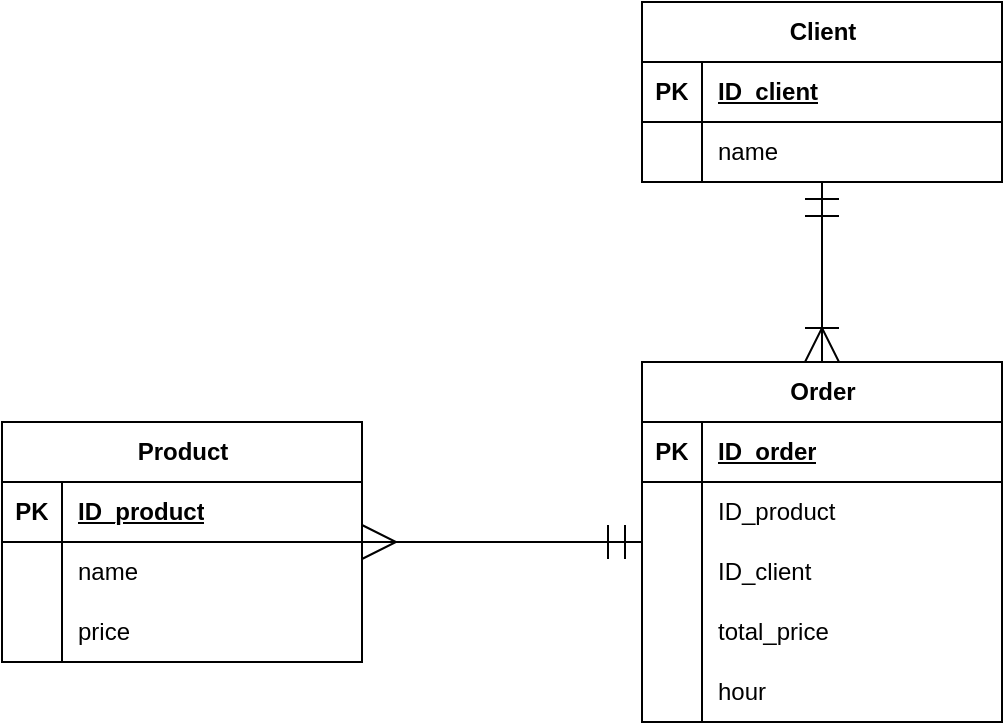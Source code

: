 <mxfile>
    <diagram name="Página-1" id="CcidmSdeWCC09bA6MIdV">
        <mxGraphModel dx="1020" dy="787" grid="1" gridSize="10" guides="1" tooltips="1" connect="1" arrows="1" fold="1" page="1" pageScale="1" pageWidth="827" pageHeight="1169" math="0" shadow="0">
            <root>
                <mxCell id="0"/>
                <mxCell id="1" parent="0"/>
                <mxCell id="qt5jRmBN9X7DxzQ9d5Za-1" value="Product" style="shape=table;startSize=30;container=1;collapsible=1;childLayout=tableLayout;fixedRows=1;rowLines=0;fontStyle=1;align=center;resizeLast=1;html=1;" parent="1" vertex="1">
                    <mxGeometry x="40" y="380" width="180" height="120" as="geometry"/>
                </mxCell>
                <mxCell id="qt5jRmBN9X7DxzQ9d5Za-2" value="" style="shape=tableRow;horizontal=0;startSize=0;swimlaneHead=0;swimlaneBody=0;fillColor=none;collapsible=0;dropTarget=0;points=[[0,0.5],[1,0.5]];portConstraint=eastwest;top=0;left=0;right=0;bottom=1;" parent="qt5jRmBN9X7DxzQ9d5Za-1" vertex="1">
                    <mxGeometry y="30" width="180" height="30" as="geometry"/>
                </mxCell>
                <mxCell id="qt5jRmBN9X7DxzQ9d5Za-3" value="PK" style="shape=partialRectangle;connectable=0;fillColor=none;top=0;left=0;bottom=0;right=0;fontStyle=1;overflow=hidden;whiteSpace=wrap;html=1;" parent="qt5jRmBN9X7DxzQ9d5Za-2" vertex="1">
                    <mxGeometry width="30" height="30" as="geometry">
                        <mxRectangle width="30" height="30" as="alternateBounds"/>
                    </mxGeometry>
                </mxCell>
                <mxCell id="qt5jRmBN9X7DxzQ9d5Za-4" value="ID_product" style="shape=partialRectangle;connectable=0;fillColor=none;top=0;left=0;bottom=0;right=0;align=left;spacingLeft=6;fontStyle=5;overflow=hidden;whiteSpace=wrap;html=1;" parent="qt5jRmBN9X7DxzQ9d5Za-2" vertex="1">
                    <mxGeometry x="30" width="150" height="30" as="geometry">
                        <mxRectangle width="150" height="30" as="alternateBounds"/>
                    </mxGeometry>
                </mxCell>
                <mxCell id="qt5jRmBN9X7DxzQ9d5Za-5" value="" style="shape=tableRow;horizontal=0;startSize=0;swimlaneHead=0;swimlaneBody=0;fillColor=none;collapsible=0;dropTarget=0;points=[[0,0.5],[1,0.5]];portConstraint=eastwest;top=0;left=0;right=0;bottom=0;" parent="qt5jRmBN9X7DxzQ9d5Za-1" vertex="1">
                    <mxGeometry y="60" width="180" height="30" as="geometry"/>
                </mxCell>
                <mxCell id="qt5jRmBN9X7DxzQ9d5Za-6" value="" style="shape=partialRectangle;connectable=0;fillColor=none;top=0;left=0;bottom=0;right=0;editable=1;overflow=hidden;whiteSpace=wrap;html=1;" parent="qt5jRmBN9X7DxzQ9d5Za-5" vertex="1">
                    <mxGeometry width="30" height="30" as="geometry">
                        <mxRectangle width="30" height="30" as="alternateBounds"/>
                    </mxGeometry>
                </mxCell>
                <mxCell id="qt5jRmBN9X7DxzQ9d5Za-7" value="name" style="shape=partialRectangle;connectable=0;fillColor=none;top=0;left=0;bottom=0;right=0;align=left;spacingLeft=6;overflow=hidden;whiteSpace=wrap;html=1;" parent="qt5jRmBN9X7DxzQ9d5Za-5" vertex="1">
                    <mxGeometry x="30" width="150" height="30" as="geometry">
                        <mxRectangle width="150" height="30" as="alternateBounds"/>
                    </mxGeometry>
                </mxCell>
                <mxCell id="qt5jRmBN9X7DxzQ9d5Za-8" value="" style="shape=tableRow;horizontal=0;startSize=0;swimlaneHead=0;swimlaneBody=0;fillColor=none;collapsible=0;dropTarget=0;points=[[0,0.5],[1,0.5]];portConstraint=eastwest;top=0;left=0;right=0;bottom=0;" parent="qt5jRmBN9X7DxzQ9d5Za-1" vertex="1">
                    <mxGeometry y="90" width="180" height="30" as="geometry"/>
                </mxCell>
                <mxCell id="qt5jRmBN9X7DxzQ9d5Za-9" value="" style="shape=partialRectangle;connectable=0;fillColor=none;top=0;left=0;bottom=0;right=0;editable=1;overflow=hidden;whiteSpace=wrap;html=1;" parent="qt5jRmBN9X7DxzQ9d5Za-8" vertex="1">
                    <mxGeometry width="30" height="30" as="geometry">
                        <mxRectangle width="30" height="30" as="alternateBounds"/>
                    </mxGeometry>
                </mxCell>
                <mxCell id="qt5jRmBN9X7DxzQ9d5Za-10" value="price" style="shape=partialRectangle;connectable=0;fillColor=none;top=0;left=0;bottom=0;right=0;align=left;spacingLeft=6;overflow=hidden;whiteSpace=wrap;html=1;" parent="qt5jRmBN9X7DxzQ9d5Za-8" vertex="1">
                    <mxGeometry x="30" width="150" height="30" as="geometry">
                        <mxRectangle width="150" height="30" as="alternateBounds"/>
                    </mxGeometry>
                </mxCell>
                <mxCell id="qt5jRmBN9X7DxzQ9d5Za-38" style="edgeStyle=orthogonalEdgeStyle;rounded=0;orthogonalLoop=1;jettySize=auto;html=1;endSize=15;startSize=15;endArrow=ERmandOne;endFill=0;startArrow=ERoneToMany;startFill=0;" parent="1" source="qt5jRmBN9X7DxzQ9d5Za-14" target="qt5jRmBN9X7DxzQ9d5Za-28" edge="1">
                    <mxGeometry relative="1" as="geometry"/>
                </mxCell>
                <mxCell id="qt5jRmBN9X7DxzQ9d5Za-14" value="Order" style="shape=table;startSize=30;container=1;collapsible=1;childLayout=tableLayout;fixedRows=1;rowLines=0;fontStyle=1;align=center;resizeLast=1;html=1;" parent="1" vertex="1">
                    <mxGeometry x="360" y="350" width="180" height="180" as="geometry"/>
                </mxCell>
                <mxCell id="qt5jRmBN9X7DxzQ9d5Za-15" value="" style="shape=tableRow;horizontal=0;startSize=0;swimlaneHead=0;swimlaneBody=0;fillColor=none;collapsible=0;dropTarget=0;points=[[0,0.5],[1,0.5]];portConstraint=eastwest;top=0;left=0;right=0;bottom=1;" parent="qt5jRmBN9X7DxzQ9d5Za-14" vertex="1">
                    <mxGeometry y="30" width="180" height="30" as="geometry"/>
                </mxCell>
                <mxCell id="qt5jRmBN9X7DxzQ9d5Za-16" value="PK" style="shape=partialRectangle;connectable=0;fillColor=none;top=0;left=0;bottom=0;right=0;fontStyle=1;overflow=hidden;whiteSpace=wrap;html=1;" parent="qt5jRmBN9X7DxzQ9d5Za-15" vertex="1">
                    <mxGeometry width="30" height="30" as="geometry">
                        <mxRectangle width="30" height="30" as="alternateBounds"/>
                    </mxGeometry>
                </mxCell>
                <mxCell id="qt5jRmBN9X7DxzQ9d5Za-17" value="ID_order" style="shape=partialRectangle;connectable=0;fillColor=none;top=0;left=0;bottom=0;right=0;align=left;spacingLeft=6;fontStyle=5;overflow=hidden;whiteSpace=wrap;html=1;" parent="qt5jRmBN9X7DxzQ9d5Za-15" vertex="1">
                    <mxGeometry x="30" width="150" height="30" as="geometry">
                        <mxRectangle width="150" height="30" as="alternateBounds"/>
                    </mxGeometry>
                </mxCell>
                <mxCell id="qt5jRmBN9X7DxzQ9d5Za-18" value="" style="shape=tableRow;horizontal=0;startSize=0;swimlaneHead=0;swimlaneBody=0;fillColor=none;collapsible=0;dropTarget=0;points=[[0,0.5],[1,0.5]];portConstraint=eastwest;top=0;left=0;right=0;bottom=0;" parent="qt5jRmBN9X7DxzQ9d5Za-14" vertex="1">
                    <mxGeometry y="60" width="180" height="30" as="geometry"/>
                </mxCell>
                <mxCell id="qt5jRmBN9X7DxzQ9d5Za-19" value="" style="shape=partialRectangle;connectable=0;fillColor=none;top=0;left=0;bottom=0;right=0;editable=1;overflow=hidden;whiteSpace=wrap;html=1;" parent="qt5jRmBN9X7DxzQ9d5Za-18" vertex="1">
                    <mxGeometry width="30" height="30" as="geometry">
                        <mxRectangle width="30" height="30" as="alternateBounds"/>
                    </mxGeometry>
                </mxCell>
                <mxCell id="qt5jRmBN9X7DxzQ9d5Za-20" value="ID_product" style="shape=partialRectangle;connectable=0;fillColor=none;top=0;left=0;bottom=0;right=0;align=left;spacingLeft=6;overflow=hidden;whiteSpace=wrap;html=1;" parent="qt5jRmBN9X7DxzQ9d5Za-18" vertex="1">
                    <mxGeometry x="30" width="150" height="30" as="geometry">
                        <mxRectangle width="150" height="30" as="alternateBounds"/>
                    </mxGeometry>
                </mxCell>
                <mxCell id="qt5jRmBN9X7DxzQ9d5Za-21" value="" style="shape=tableRow;horizontal=0;startSize=0;swimlaneHead=0;swimlaneBody=0;fillColor=none;collapsible=0;dropTarget=0;points=[[0,0.5],[1,0.5]];portConstraint=eastwest;top=0;left=0;right=0;bottom=0;" parent="qt5jRmBN9X7DxzQ9d5Za-14" vertex="1">
                    <mxGeometry y="90" width="180" height="30" as="geometry"/>
                </mxCell>
                <mxCell id="qt5jRmBN9X7DxzQ9d5Za-22" value="" style="shape=partialRectangle;connectable=0;fillColor=none;top=0;left=0;bottom=0;right=0;editable=1;overflow=hidden;whiteSpace=wrap;html=1;" parent="qt5jRmBN9X7DxzQ9d5Za-21" vertex="1">
                    <mxGeometry width="30" height="30" as="geometry">
                        <mxRectangle width="30" height="30" as="alternateBounds"/>
                    </mxGeometry>
                </mxCell>
                <mxCell id="qt5jRmBN9X7DxzQ9d5Za-23" value="ID_client" style="shape=partialRectangle;connectable=0;fillColor=none;top=0;left=0;bottom=0;right=0;align=left;spacingLeft=6;overflow=hidden;whiteSpace=wrap;html=1;" parent="qt5jRmBN9X7DxzQ9d5Za-21" vertex="1">
                    <mxGeometry x="30" width="150" height="30" as="geometry">
                        <mxRectangle width="150" height="30" as="alternateBounds"/>
                    </mxGeometry>
                </mxCell>
                <mxCell id="qt5jRmBN9X7DxzQ9d5Za-49" style="shape=tableRow;horizontal=0;startSize=0;swimlaneHead=0;swimlaneBody=0;fillColor=none;collapsible=0;dropTarget=0;points=[[0,0.5],[1,0.5]];portConstraint=eastwest;top=0;left=0;right=0;bottom=0;" parent="qt5jRmBN9X7DxzQ9d5Za-14" vertex="1">
                    <mxGeometry y="120" width="180" height="30" as="geometry"/>
                </mxCell>
                <mxCell id="qt5jRmBN9X7DxzQ9d5Za-50" style="shape=partialRectangle;connectable=0;fillColor=none;top=0;left=0;bottom=0;right=0;editable=1;overflow=hidden;whiteSpace=wrap;html=1;" parent="qt5jRmBN9X7DxzQ9d5Za-49" vertex="1">
                    <mxGeometry width="30" height="30" as="geometry">
                        <mxRectangle width="30" height="30" as="alternateBounds"/>
                    </mxGeometry>
                </mxCell>
                <mxCell id="qt5jRmBN9X7DxzQ9d5Za-51" value="total_price" style="shape=partialRectangle;connectable=0;fillColor=none;top=0;left=0;bottom=0;right=0;align=left;spacingLeft=6;overflow=hidden;whiteSpace=wrap;html=1;" parent="qt5jRmBN9X7DxzQ9d5Za-49" vertex="1">
                    <mxGeometry x="30" width="150" height="30" as="geometry">
                        <mxRectangle width="150" height="30" as="alternateBounds"/>
                    </mxGeometry>
                </mxCell>
                <mxCell id="2" style="shape=tableRow;horizontal=0;startSize=0;swimlaneHead=0;swimlaneBody=0;fillColor=none;collapsible=0;dropTarget=0;points=[[0,0.5],[1,0.5]];portConstraint=eastwest;top=0;left=0;right=0;bottom=0;" vertex="1" parent="qt5jRmBN9X7DxzQ9d5Za-14">
                    <mxGeometry y="150" width="180" height="30" as="geometry"/>
                </mxCell>
                <mxCell id="3" style="shape=partialRectangle;connectable=0;fillColor=none;top=0;left=0;bottom=0;right=0;editable=1;overflow=hidden;whiteSpace=wrap;html=1;" vertex="1" parent="2">
                    <mxGeometry width="30" height="30" as="geometry">
                        <mxRectangle width="30" height="30" as="alternateBounds"/>
                    </mxGeometry>
                </mxCell>
                <mxCell id="4" value="hour" style="shape=partialRectangle;connectable=0;fillColor=none;top=0;left=0;bottom=0;right=0;align=left;spacingLeft=6;overflow=hidden;whiteSpace=wrap;html=1;" vertex="1" parent="2">
                    <mxGeometry x="30" width="150" height="30" as="geometry">
                        <mxRectangle width="150" height="30" as="alternateBounds"/>
                    </mxGeometry>
                </mxCell>
                <mxCell id="qt5jRmBN9X7DxzQ9d5Za-27" style="edgeStyle=orthogonalEdgeStyle;rounded=0;orthogonalLoop=1;jettySize=auto;html=1;endArrow=ERmandOne;endFill=0;startArrow=ERmany;startFill=0;endSize=15;startSize=15;" parent="1" source="qt5jRmBN9X7DxzQ9d5Za-1" target="qt5jRmBN9X7DxzQ9d5Za-14" edge="1">
                    <mxGeometry relative="1" as="geometry"/>
                </mxCell>
                <mxCell id="qt5jRmBN9X7DxzQ9d5Za-28" value="Client" style="shape=table;startSize=30;container=1;collapsible=1;childLayout=tableLayout;fixedRows=1;rowLines=0;fontStyle=1;align=center;resizeLast=1;html=1;" parent="1" vertex="1">
                    <mxGeometry x="360" y="170" width="180" height="90" as="geometry"/>
                </mxCell>
                <mxCell id="qt5jRmBN9X7DxzQ9d5Za-29" value="" style="shape=tableRow;horizontal=0;startSize=0;swimlaneHead=0;swimlaneBody=0;fillColor=none;collapsible=0;dropTarget=0;points=[[0,0.5],[1,0.5]];portConstraint=eastwest;top=0;left=0;right=0;bottom=1;" parent="qt5jRmBN9X7DxzQ9d5Za-28" vertex="1">
                    <mxGeometry y="30" width="180" height="30" as="geometry"/>
                </mxCell>
                <mxCell id="qt5jRmBN9X7DxzQ9d5Za-30" value="PK" style="shape=partialRectangle;connectable=0;fillColor=none;top=0;left=0;bottom=0;right=0;fontStyle=1;overflow=hidden;whiteSpace=wrap;html=1;" parent="qt5jRmBN9X7DxzQ9d5Za-29" vertex="1">
                    <mxGeometry width="30" height="30" as="geometry">
                        <mxRectangle width="30" height="30" as="alternateBounds"/>
                    </mxGeometry>
                </mxCell>
                <mxCell id="qt5jRmBN9X7DxzQ9d5Za-31" value="ID_client" style="shape=partialRectangle;connectable=0;fillColor=none;top=0;left=0;bottom=0;right=0;align=left;spacingLeft=6;fontStyle=5;overflow=hidden;whiteSpace=wrap;html=1;" parent="qt5jRmBN9X7DxzQ9d5Za-29" vertex="1">
                    <mxGeometry x="30" width="150" height="30" as="geometry">
                        <mxRectangle width="150" height="30" as="alternateBounds"/>
                    </mxGeometry>
                </mxCell>
                <mxCell id="qt5jRmBN9X7DxzQ9d5Za-32" value="" style="shape=tableRow;horizontal=0;startSize=0;swimlaneHead=0;swimlaneBody=0;fillColor=none;collapsible=0;dropTarget=0;points=[[0,0.5],[1,0.5]];portConstraint=eastwest;top=0;left=0;right=0;bottom=0;" parent="qt5jRmBN9X7DxzQ9d5Za-28" vertex="1">
                    <mxGeometry y="60" width="180" height="30" as="geometry"/>
                </mxCell>
                <mxCell id="qt5jRmBN9X7DxzQ9d5Za-33" value="" style="shape=partialRectangle;connectable=0;fillColor=none;top=0;left=0;bottom=0;right=0;editable=1;overflow=hidden;whiteSpace=wrap;html=1;" parent="qt5jRmBN9X7DxzQ9d5Za-32" vertex="1">
                    <mxGeometry width="30" height="30" as="geometry">
                        <mxRectangle width="30" height="30" as="alternateBounds"/>
                    </mxGeometry>
                </mxCell>
                <mxCell id="qt5jRmBN9X7DxzQ9d5Za-34" value="name" style="shape=partialRectangle;connectable=0;fillColor=none;top=0;left=0;bottom=0;right=0;align=left;spacingLeft=6;overflow=hidden;whiteSpace=wrap;html=1;" parent="qt5jRmBN9X7DxzQ9d5Za-32" vertex="1">
                    <mxGeometry x="30" width="150" height="30" as="geometry">
                        <mxRectangle width="150" height="30" as="alternateBounds"/>
                    </mxGeometry>
                </mxCell>
            </root>
        </mxGraphModel>
    </diagram>
</mxfile>